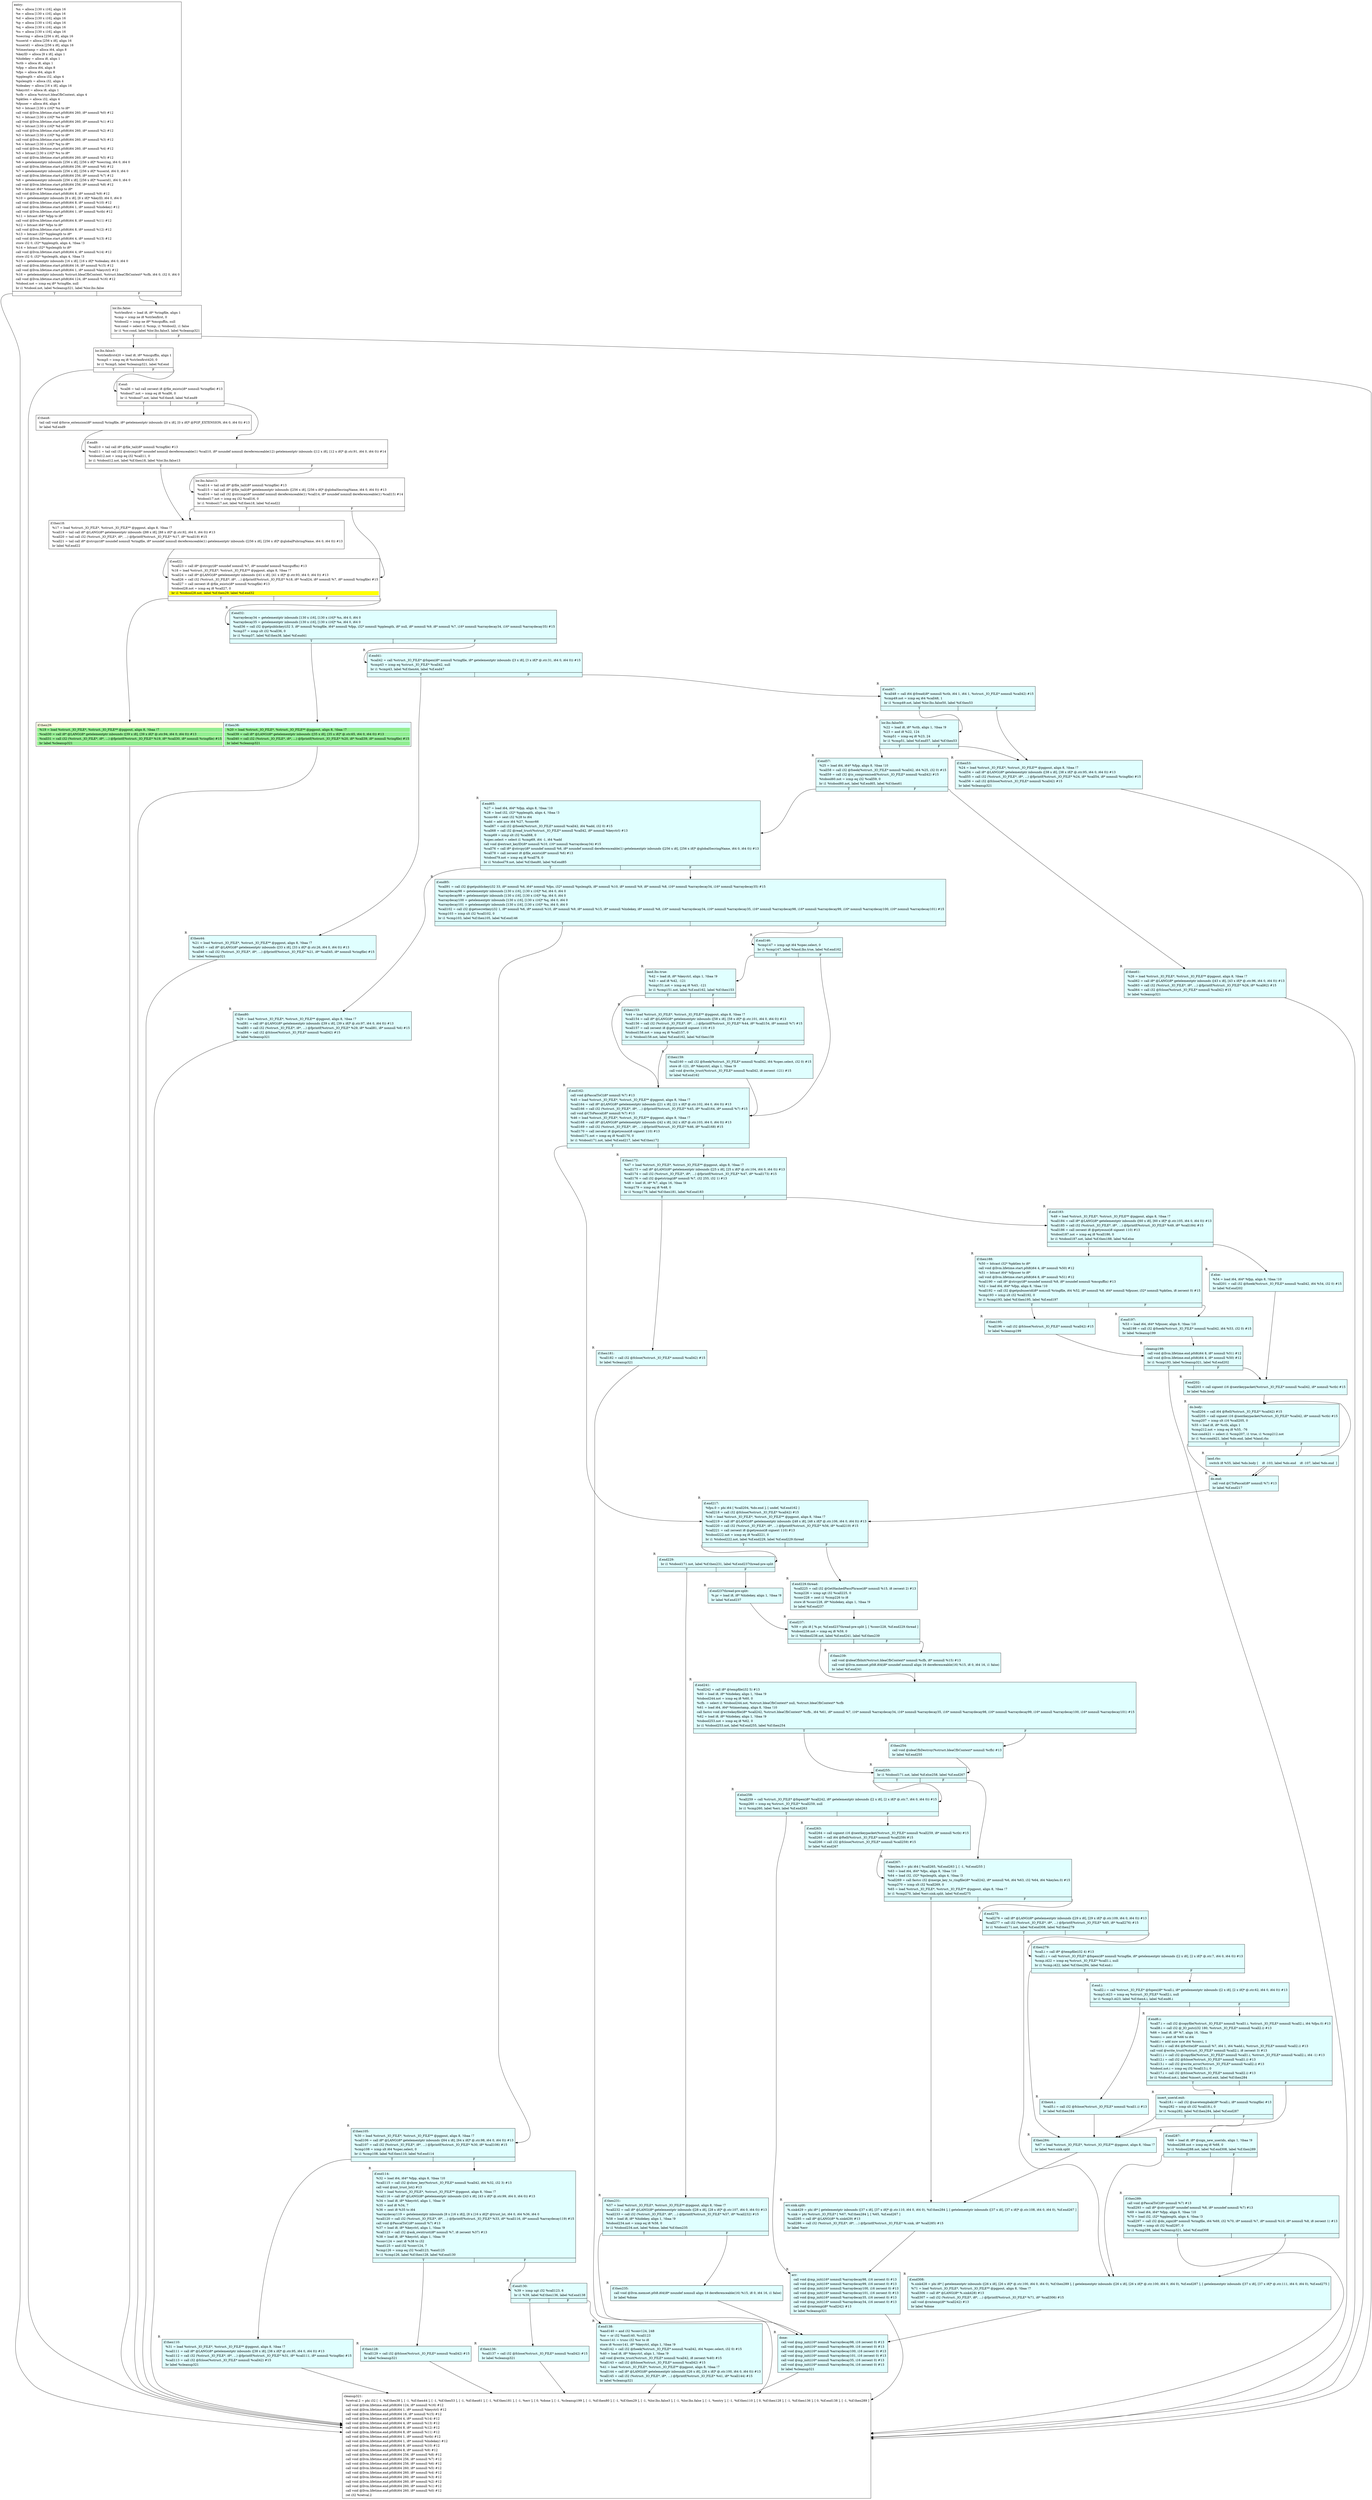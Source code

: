 digraph {
m_bb0 [shape = none, label  = <<table border="0" cellspacing="0">
<tr><td port="f1" border="1" colspan="2"><table bgcolor="LightYellow" border="0">
<tr><td align="left">if.then29:</td></tr>
<tr><td bgcolor="lightgreen" align="left">  %19 = load %struct._IO_FILE*, %struct._IO_FILE** @pgpout, align 8, !tbaa !7</td></tr>
<tr><td bgcolor="lightgreen" align="left">  %call30 = call i8* @LANG(i8* getelementptr inbounds ([39 x i8], [39 x i8]* @.str.94, i64 0, i64 0)) #13</td></tr>
<tr><td bgcolor="lightgreen" align="left">  %call31 = call i32 (%struct._IO_FILE*, i8*, ...) @fprintf(%struct._IO_FILE* %19, i8* %call30, i8* nonnull %ringfile) #15</td></tr>
<tr><td bgcolor="lightgreen" align="left">  br label %cleanup321</td></tr>
</table>
</td>
<td port="f2" border="1" colspan="2"><table bgcolor="LightCyan" border="0">
<tr><td align="left">if.then38:</td></tr>
<tr><td bgcolor="lightgreen" align="left">  %20 = load %struct._IO_FILE*, %struct._IO_FILE** @pgpout, align 8, !tbaa !7</td></tr>
<tr><td bgcolor="lightgreen" align="left">  %call39 = call i8* @LANG(i8* getelementptr inbounds ([35 x i8], [35 x i8]* @.str.65, i64 0, i64 0)) #13</td></tr>
<tr><td bgcolor="lightgreen" align="left">  %call40 = call i32 (%struct._IO_FILE*, i8*, ...) @fprintf(%struct._IO_FILE* %20, i8* %call39, i8* nonnull %ringfile) #15</td></tr>
<tr><td bgcolor="lightgreen" align="left">  br label %cleanup321</td></tr>
</table>
</td></tr>
</table>> ]
f_bb0 [shape = none, label  = <<table  border="0" cellspacing="0">
<tr><td port="f" border="1" colspan="2"><table border="0">
<tr><td align="left">entry:</td></tr>
<tr><td align="left">  %n = alloca [130 x i16], align 16</td></tr>
<tr><td align="left">  %e = alloca [130 x i16], align 16</td></tr>
<tr><td align="left">  %d = alloca [130 x i16], align 16</td></tr>
<tr><td align="left">  %p = alloca [130 x i16], align 16</td></tr>
<tr><td align="left">  %q = alloca [130 x i16], align 16</td></tr>
<tr><td align="left">  %u = alloca [130 x i16], align 16</td></tr>
<tr><td align="left">  %secring = alloca [256 x i8], align 16</td></tr>
<tr><td align="left">  %userid = alloca [256 x i8], align 16</td></tr>
<tr><td align="left">  %userid1 = alloca [256 x i8], align 16</td></tr>
<tr><td align="left">  %timestamp = alloca i64, align 8</td></tr>
<tr><td align="left">  %keyID = alloca [8 x i8], align 1</td></tr>
<tr><td align="left">  %hidekey = alloca i8, align 1</td></tr>
<tr><td align="left">  %ctb = alloca i8, align 1</td></tr>
<tr><td align="left">  %fpp = alloca i64, align 8</td></tr>
<tr><td align="left">  %fps = alloca i64, align 8</td></tr>
<tr><td align="left">  %pplength = alloca i32, align 4</td></tr>
<tr><td align="left">  %pslength = alloca i32, align 4</td></tr>
<tr><td align="left">  %ideakey = alloca [16 x i8], align 16</td></tr>
<tr><td align="left">  %keyctrl = alloca i8, align 1</td></tr>
<tr><td align="left">  %cfb = alloca %struct.IdeaCfbContext, align 4</td></tr>
<tr><td align="left">  %pktlen = alloca i32, align 4</td></tr>
<tr><td align="left">  %fpuser = alloca i64, align 8</td></tr>
<tr><td align="left">  %0 = bitcast [130 x i16]* %n to i8*</td></tr>
<tr><td align="left">  call void @llvm.lifetime.start.p0i8(i64 260, i8* nonnull %0) #12</td></tr>
<tr><td align="left">  %1 = bitcast [130 x i16]* %e to i8*</td></tr>
<tr><td align="left">  call void @llvm.lifetime.start.p0i8(i64 260, i8* nonnull %1) #12</td></tr>
<tr><td align="left">  %2 = bitcast [130 x i16]* %d to i8*</td></tr>
<tr><td align="left">  call void @llvm.lifetime.start.p0i8(i64 260, i8* nonnull %2) #12</td></tr>
<tr><td align="left">  %3 = bitcast [130 x i16]* %p to i8*</td></tr>
<tr><td align="left">  call void @llvm.lifetime.start.p0i8(i64 260, i8* nonnull %3) #12</td></tr>
<tr><td align="left">  %4 = bitcast [130 x i16]* %q to i8*</td></tr>
<tr><td align="left">  call void @llvm.lifetime.start.p0i8(i64 260, i8* nonnull %4) #12</td></tr>
<tr><td align="left">  %5 = bitcast [130 x i16]* %u to i8*</td></tr>
<tr><td align="left">  call void @llvm.lifetime.start.p0i8(i64 260, i8* nonnull %5) #12</td></tr>
<tr><td align="left">  %6 = getelementptr inbounds [256 x i8], [256 x i8]* %secring, i64 0, i64 0</td></tr>
<tr><td align="left">  call void @llvm.lifetime.start.p0i8(i64 256, i8* nonnull %6) #12</td></tr>
<tr><td align="left">  %7 = getelementptr inbounds [256 x i8], [256 x i8]* %userid, i64 0, i64 0</td></tr>
<tr><td align="left">  call void @llvm.lifetime.start.p0i8(i64 256, i8* nonnull %7) #12</td></tr>
<tr><td align="left">  %8 = getelementptr inbounds [256 x i8], [256 x i8]* %userid1, i64 0, i64 0</td></tr>
<tr><td align="left">  call void @llvm.lifetime.start.p0i8(i64 256, i8* nonnull %8) #12</td></tr>
<tr><td align="left">  %9 = bitcast i64* %timestamp to i8*</td></tr>
<tr><td align="left">  call void @llvm.lifetime.start.p0i8(i64 8, i8* nonnull %9) #12</td></tr>
<tr><td align="left">  %10 = getelementptr inbounds [8 x i8], [8 x i8]* %keyID, i64 0, i64 0</td></tr>
<tr><td align="left">  call void @llvm.lifetime.start.p0i8(i64 8, i8* nonnull %10) #12</td></tr>
<tr><td align="left">  call void @llvm.lifetime.start.p0i8(i64 1, i8* nonnull %hidekey) #12</td></tr>
<tr><td align="left">  call void @llvm.lifetime.start.p0i8(i64 1, i8* nonnull %ctb) #12</td></tr>
<tr><td align="left">  %11 = bitcast i64* %fpp to i8*</td></tr>
<tr><td align="left">  call void @llvm.lifetime.start.p0i8(i64 8, i8* nonnull %11) #12</td></tr>
<tr><td align="left">  %12 = bitcast i64* %fps to i8*</td></tr>
<tr><td align="left">  call void @llvm.lifetime.start.p0i8(i64 8, i8* nonnull %12) #12</td></tr>
<tr><td align="left">  %13 = bitcast i32* %pplength to i8*</td></tr>
<tr><td align="left">  call void @llvm.lifetime.start.p0i8(i64 4, i8* nonnull %13) #12</td></tr>
<tr><td align="left">  store i32 0, i32* %pplength, align 4, !tbaa !3</td></tr>
<tr><td align="left">  %14 = bitcast i32* %pslength to i8*</td></tr>
<tr><td align="left">  call void @llvm.lifetime.start.p0i8(i64 4, i8* nonnull %14) #12</td></tr>
<tr><td align="left">  store i32 0, i32* %pslength, align 4, !tbaa !3</td></tr>
<tr><td align="left">  %15 = getelementptr inbounds [16 x i8], [16 x i8]* %ideakey, i64 0, i64 0</td></tr>
<tr><td align="left">  call void @llvm.lifetime.start.p0i8(i64 16, i8* nonnull %15) #12</td></tr>
<tr><td align="left">  call void @llvm.lifetime.start.p0i8(i64 1, i8* nonnull %keyctrl) #12</td></tr>
<tr><td align="left">  %16 = getelementptr inbounds %struct.IdeaCfbContext, %struct.IdeaCfbContext* %cfb, i64 0, i32 0, i64 0</td></tr>
<tr><td align="left">  call void @llvm.lifetime.start.p0i8(i64 124, i8* nonnull %16) #12</td></tr>
<tr><td align="left">  %tobool.not = icmp eq i8* %ringfile, null</td></tr>
<tr><td align="left">  br i1 %tobool.not, label %cleanup321, label %lor.lhs.false</td></tr>
</table>
</td></tr>
<tr><td border="1" port="fT">T</td><td border="1" port="fF">F</td></tr>
</table>> ]
f_bb1 [shape = none, label  = <<table  border="0" cellspacing="0">
<tr><td port="f" border="1" colspan="2"><table border="0">
<tr><td align="left">lor.lhs.false:</td></tr>
<tr><td align="left">  %strlenfirst = load i8, i8* %ringfile, align 1</td></tr>
<tr><td align="left">  %cmp = icmp ne i8 %strlenfirst, 0</td></tr>
<tr><td align="left">  %tobool2 = icmp ne i8* %mcguffin, null</td></tr>
<tr><td align="left">  %or.cond = select i1 %cmp, i1 %tobool2, i1 false</td></tr>
<tr><td align="left">  br i1 %or.cond, label %lor.lhs.false3, label %cleanup321</td></tr>
</table>
</td></tr>
<tr><td border="1" port="fT">T</td><td border="1" port="fF">F</td></tr>
</table>> ]
f_bb2 [shape = none, label  = <<table  border="0" cellspacing="0">
<tr><td port="f" border="1" colspan="2"><table border="0">
<tr><td align="left">lor.lhs.false3:</td></tr>
<tr><td align="left">  %strlenfirst420 = load i8, i8* %mcguffin, align 1</td></tr>
<tr><td align="left">  %cmp5 = icmp eq i8 %strlenfirst420, 0</td></tr>
<tr><td align="left">  br i1 %cmp5, label %cleanup321, label %if.end</td></tr>
</table>
</td></tr>
<tr><td border="1" port="fT">T</td><td border="1" port="fF">F</td></tr>
</table>> ]
f_bb3 [shape = none, label  = <<table  border="0" cellspacing="0">
<tr><td port="f" border="1" colspan="2"><table border="0">
<tr><td align="left">if.end:</td></tr>
<tr><td align="left">  %call6 = tail call zeroext i8 @file_exists(i8* nonnull %ringfile) #13</td></tr>
<tr><td align="left">  %tobool7.not = icmp eq i8 %call6, 0</td></tr>
<tr><td align="left">  br i1 %tobool7.not, label %if.then8, label %if.end9</td></tr>
</table>
</td></tr>
<tr><td border="1" port="fT">T</td><td border="1" port="fF">F</td></tr>
</table>> ]
f_bb4 [shape = none, label  = <<table  border="0" cellspacing="0">
<tr><td port="f" border="1"><table border="0">
<tr><td align="left">if.then8:</td></tr>
<tr><td align="left">  tail call void @force_extension(i8* nonnull %ringfile, i8* getelementptr inbounds ([0 x i8], [0 x i8]* @PGP_EXTENSION, i64 0, i64 0)) #13</td></tr>
<tr><td align="left">  br label %if.end9</td></tr>
</table>
</td></tr>
</table>> ]
f_bb5 [shape = none, label  = <<table  border="0" cellspacing="0">
<tr><td port="f" border="1" colspan="2"><table border="0">
<tr><td align="left">if.end9:</td></tr>
<tr><td align="left">  %call10 = tail call i8* @file_tail(i8* nonnull %ringfile) #13</td></tr>
<tr><td align="left">  %call11 = tail call i32 @strcmp(i8* noundef nonnull dereferenceable(1) %call10, i8* noundef nonnull dereferenceable(12) getelementptr inbounds ([12 x i8], [12 x i8]* @.str.91, i64 0, i64 0)) #14</td></tr>
<tr><td align="left">  %tobool12.not = icmp eq i32 %call11, 0</td></tr>
<tr><td align="left">  br i1 %tobool12.not, label %if.then18, label %lor.lhs.false13</td></tr>
</table>
</td></tr>
<tr><td border="1" port="fT">T</td><td border="1" port="fF">F</td></tr>
</table>> ]
f_bb6 [shape = none, label  = <<table  border="0" cellspacing="0">
<tr><td port="f" border="1" colspan="2"><table border="0">
<tr><td align="left">lor.lhs.false13:</td></tr>
<tr><td align="left">  %call14 = tail call i8* @file_tail(i8* nonnull %ringfile) #13</td></tr>
<tr><td align="left">  %call15 = tail call i8* @file_tail(i8* getelementptr inbounds ([256 x i8], [256 x i8]* @globalSecringName, i64 0, i64 0)) #13</td></tr>
<tr><td align="left">  %call16 = tail call i32 @strcmp(i8* noundef nonnull dereferenceable(1) %call14, i8* noundef nonnull dereferenceable(1) %call15) #14</td></tr>
<tr><td align="left">  %tobool17.not = icmp eq i32 %call16, 0</td></tr>
<tr><td align="left">  br i1 %tobool17.not, label %if.then18, label %if.end22</td></tr>
</table>
</td></tr>
<tr><td border="1" port="fT">T</td><td border="1" port="fF">F</td></tr>
</table>> ]
f_bb7 [shape = none, label  = <<table  border="0" cellspacing="0">
<tr><td port="f" border="1"><table border="0">
<tr><td align="left">if.then18:</td></tr>
<tr><td align="left">  %17 = load %struct._IO_FILE*, %struct._IO_FILE** @pgpout, align 8, !tbaa !7</td></tr>
<tr><td align="left">  %call19 = tail call i8* @LANG(i8* getelementptr inbounds ([88 x i8], [88 x i8]* @.str.92, i64 0, i64 0)) #13</td></tr>
<tr><td align="left">  %call20 = tail call i32 (%struct._IO_FILE*, i8*, ...) @fprintf(%struct._IO_FILE* %17, i8* %call19) #15</td></tr>
<tr><td align="left">  %call21 = tail call i8* @strcpy(i8* noundef nonnull %ringfile, i8* noundef nonnull dereferenceable(1) getelementptr inbounds ([256 x i8], [256 x i8]* @globalPubringName, i64 0, i64 0)) #13</td></tr>
<tr><td align="left">  br label %if.end22</td></tr>
</table>
</td></tr>
</table>> ]
f_bb8 [shape = none, label  = <<table  border="0" cellspacing="0">
<tr><td port="f" border="1" colspan="2"><table border="0">
<tr><td align="left">if.end22:</td></tr>
<tr><td align="left">  %call23 = call i8* @strcpy(i8* noundef nonnull %7, i8* noundef nonnull %mcguffin) #13</td></tr>
<tr><td align="left">  %18 = load %struct._IO_FILE*, %struct._IO_FILE** @pgpout, align 8, !tbaa !7</td></tr>
<tr><td align="left">  %call24 = call i8* @LANG(i8* getelementptr inbounds ([41 x i8], [41 x i8]* @.str.93, i64 0, i64 0)) #13</td></tr>
<tr><td align="left">  %call26 = call i32 (%struct._IO_FILE*, i8*, ...) @fprintf(%struct._IO_FILE* %18, i8* %call24, i8* nonnull %7, i8* nonnull %ringfile) #15</td></tr>
<tr><td align="left">  %call27 = call zeroext i8 @file_exists(i8* nonnull %ringfile) #13</td></tr>
<tr><td align="left">  %tobool28.not = icmp eq i8 %call27, 0</td></tr>
<tr><td bgcolor="yellow" align="left">  br i1 %tobool28.not, label %if.then29, label %if.end32</td></tr>
</table>
</td></tr>
<tr><td border="1" port="fT">T</td><td border="1" port="fF">F</td></tr>
</table>> ]
f_bb9 [shape = none,  xlabel="R", label  = <<table  bgcolor="LightCyan"  border="0" cellspacing="0">
<tr><td port="f" border="1" colspan="2"><table border="0">
<tr><td align="left">if.end32:</td></tr>
<tr><td align="left">  %arraydecay34 = getelementptr inbounds [130 x i16], [130 x i16]* %n, i64 0, i64 0</td></tr>
<tr><td align="left">  %arraydecay35 = getelementptr inbounds [130 x i16], [130 x i16]* %e, i64 0, i64 0</td></tr>
<tr><td align="left">  %call36 = call i32 @getpublickey(i32 3, i8* nonnull %ringfile, i64* nonnull %fpp, i32* nonnull %pplength, i8* null, i8* nonnull %9, i8* nonnull %7, i16* nonnull %arraydecay34, i16* nonnull %arraydecay35) #15</td></tr>
<tr><td align="left">  %cmp37 = icmp slt i32 %call36, 0</td></tr>
<tr><td align="left">  br i1 %cmp37, label %if.then38, label %if.end41</td></tr>
</table>
</td></tr>
<tr><td border="1" port="fT">T</td><td border="1" port="fF">F</td></tr>
</table>> ]
f_bb10 [shape = none,  xlabel="R", label  = <<table  bgcolor="LightCyan"  border="0" cellspacing="0">
<tr><td port="f" border="1" colspan="2"><table border="0">
<tr><td align="left">if.end41:</td></tr>
<tr><td align="left">  %call42 = call %struct._IO_FILE* @fopen(i8* nonnull %ringfile, i8* getelementptr inbounds ([3 x i8], [3 x i8]* @.str.31, i64 0, i64 0)) #15</td></tr>
<tr><td align="left">  %cmp43 = icmp eq %struct._IO_FILE* %call42, null</td></tr>
<tr><td align="left">  br i1 %cmp43, label %if.then44, label %if.end47</td></tr>
</table>
</td></tr>
<tr><td border="1" port="fT">T</td><td border="1" port="fF">F</td></tr>
</table>> ]
f_bb11 [shape = none,  xlabel="R", label  = <<table  bgcolor="LightCyan"  border="0" cellspacing="0">
<tr><td port="f" border="1"><table border="0">
<tr><td align="left">if.then44:</td></tr>
<tr><td align="left">  %21 = load %struct._IO_FILE*, %struct._IO_FILE** @pgpout, align 8, !tbaa !7</td></tr>
<tr><td align="left">  %call45 = call i8* @LANG(i8* getelementptr inbounds ([33 x i8], [33 x i8]* @.str.26, i64 0, i64 0)) #13</td></tr>
<tr><td align="left">  %call46 = call i32 (%struct._IO_FILE*, i8*, ...) @fprintf(%struct._IO_FILE* %21, i8* %call45, i8* nonnull %ringfile) #15</td></tr>
<tr><td align="left">  br label %cleanup321</td></tr>
</table>
</td></tr>
</table>> ]
f_bb12 [shape = none,  xlabel="R", label  = <<table  bgcolor="LightCyan"  border="0" cellspacing="0">
<tr><td port="f" border="1" colspan="2"><table border="0">
<tr><td align="left">if.end47:</td></tr>
<tr><td align="left">  %call48 = call i64 @fread(i8* nonnull %ctb, i64 1, i64 1, %struct._IO_FILE* nonnull %call42) #15</td></tr>
<tr><td align="left">  %cmp49.not = icmp eq i64 %call48, 1</td></tr>
<tr><td align="left">  br i1 %cmp49.not, label %lor.lhs.false50, label %if.then53</td></tr>
</table>
</td></tr>
<tr><td border="1" port="fT">T</td><td border="1" port="fF">F</td></tr>
</table>> ]
f_bb13 [shape = none,  xlabel="R", label  = <<table  bgcolor="LightCyan"  border="0" cellspacing="0">
<tr><td port="f" border="1" colspan="2"><table border="0">
<tr><td align="left">lor.lhs.false50:</td></tr>
<tr><td align="left">  %22 = load i8, i8* %ctb, align 1, !tbaa !9</td></tr>
<tr><td align="left">  %23 = and i8 %22, 124</td></tr>
<tr><td align="left">  %cmp51 = icmp eq i8 %23, 24</td></tr>
<tr><td align="left">  br i1 %cmp51, label %if.end57, label %if.then53</td></tr>
</table>
</td></tr>
<tr><td border="1" port="fT">T</td><td border="1" port="fF">F</td></tr>
</table>> ]
f_bb14 [shape = none,  xlabel="R", label  = <<table  bgcolor="LightCyan"  border="0" cellspacing="0">
<tr><td port="f" border="1"><table border="0">
<tr><td align="left">if.then53:</td></tr>
<tr><td align="left">  %24 = load %struct._IO_FILE*, %struct._IO_FILE** @pgpout, align 8, !tbaa !7</td></tr>
<tr><td align="left">  %call54 = call i8* @LANG(i8* getelementptr inbounds ([38 x i8], [38 x i8]* @.str.95, i64 0, i64 0)) #13</td></tr>
<tr><td align="left">  %call55 = call i32 (%struct._IO_FILE*, i8*, ...) @fprintf(%struct._IO_FILE* %24, i8* %call54, i8* nonnull %ringfile) #15</td></tr>
<tr><td align="left">  %call56 = call i32 @fclose(%struct._IO_FILE* nonnull %call42) #15</td></tr>
<tr><td align="left">  br label %cleanup321</td></tr>
</table>
</td></tr>
</table>> ]
f_bb15 [shape = none,  xlabel="R", label  = <<table  bgcolor="LightCyan"  border="0" cellspacing="0">
<tr><td port="f" border="1" colspan="2"><table border="0">
<tr><td align="left">if.end57:</td></tr>
<tr><td align="left">  %25 = load i64, i64* %fpp, align 8, !tbaa !10</td></tr>
<tr><td align="left">  %call58 = call i32 @fseek(%struct._IO_FILE* nonnull %call42, i64 %25, i32 0) #15</td></tr>
<tr><td align="left">  %call59 = call i32 @is_compromised(%struct._IO_FILE* nonnull %call42) #15</td></tr>
<tr><td align="left">  %tobool60.not = icmp eq i32 %call59, 0</td></tr>
<tr><td align="left">  br i1 %tobool60.not, label %if.end65, label %if.then61</td></tr>
</table>
</td></tr>
<tr><td border="1" port="fT">T</td><td border="1" port="fF">F</td></tr>
</table>> ]
f_bb16 [shape = none,  xlabel="R", label  = <<table  bgcolor="LightCyan"  border="0" cellspacing="0">
<tr><td port="f" border="1"><table border="0">
<tr><td align="left">if.then61:</td></tr>
<tr><td align="left">  %26 = load %struct._IO_FILE*, %struct._IO_FILE** @pgpout, align 8, !tbaa !7</td></tr>
<tr><td align="left">  %call62 = call i8* @LANG(i8* getelementptr inbounds ([43 x i8], [43 x i8]* @.str.96, i64 0, i64 0)) #13</td></tr>
<tr><td align="left">  %call63 = call i32 (%struct._IO_FILE*, i8*, ...) @fprintf(%struct._IO_FILE* %26, i8* %call62) #15</td></tr>
<tr><td align="left">  %call64 = call i32 @fclose(%struct._IO_FILE* nonnull %call42) #15</td></tr>
<tr><td align="left">  br label %cleanup321</td></tr>
</table>
</td></tr>
</table>> ]
f_bb17 [shape = none,  xlabel="R", label  = <<table  bgcolor="LightCyan"  border="0" cellspacing="0">
<tr><td port="f" border="1" colspan="2"><table border="0">
<tr><td align="left">if.end65:</td></tr>
<tr><td align="left">  %27 = load i64, i64* %fpp, align 8, !tbaa !10</td></tr>
<tr><td align="left">  %28 = load i32, i32* %pplength, align 4, !tbaa !3</td></tr>
<tr><td align="left">  %conv66 = sext i32 %28 to i64</td></tr>
<tr><td align="left">  %add = add nsw i64 %27, %conv66</td></tr>
<tr><td align="left">  %call67 = call i32 @fseek(%struct._IO_FILE* nonnull %call42, i64 %add, i32 0) #15</td></tr>
<tr><td align="left">  %call68 = call i32 @read_trust(%struct._IO_FILE* nonnull %call42, i8* nonnull %keyctrl) #13</td></tr>
<tr><td align="left">  %cmp69 = icmp slt i32 %call68, 0</td></tr>
<tr><td align="left">  %spec.select = select i1 %cmp69, i64 -1, i64 %add</td></tr>
<tr><td align="left">  call void @extract_keyID(i8* nonnull %10, i16* nonnull %arraydecay34) #15</td></tr>
<tr><td align="left">  %call76 = call i8* @strcpy(i8* noundef nonnull %6, i8* noundef nonnull dereferenceable(1) getelementptr inbounds ([256 x i8], [256 x i8]* @globalSecringName, i64 0, i64 0)) #13</td></tr>
<tr><td align="left">  %call78 = call zeroext i8 @file_exists(i8* nonnull %6) #13</td></tr>
<tr><td align="left">  %tobool79.not = icmp eq i8 %call78, 0</td></tr>
<tr><td align="left">  br i1 %tobool79.not, label %if.then80, label %if.end85</td></tr>
</table>
</td></tr>
<tr><td border="1" port="fT">T</td><td border="1" port="fF">F</td></tr>
</table>> ]
f_bb18 [shape = none,  xlabel="R", label  = <<table  bgcolor="LightCyan"  border="0" cellspacing="0">
<tr><td port="f" border="1"><table border="0">
<tr><td align="left">if.then80:</td></tr>
<tr><td align="left">  %29 = load %struct._IO_FILE*, %struct._IO_FILE** @pgpout, align 8, !tbaa !7</td></tr>
<tr><td align="left">  %call81 = call i8* @LANG(i8* getelementptr inbounds ([39 x i8], [39 x i8]* @.str.97, i64 0, i64 0)) #13</td></tr>
<tr><td align="left">  %call83 = call i32 (%struct._IO_FILE*, i8*, ...) @fprintf(%struct._IO_FILE* %29, i8* %call81, i8* nonnull %6) #15</td></tr>
<tr><td align="left">  %call84 = call i32 @fclose(%struct._IO_FILE* nonnull %call42) #15</td></tr>
<tr><td align="left">  br label %cleanup321</td></tr>
</table>
</td></tr>
</table>> ]
f_bb19 [shape = none,  xlabel="R", label  = <<table  bgcolor="LightCyan"  border="0" cellspacing="0">
<tr><td port="f" border="1" colspan="2"><table border="0">
<tr><td align="left">if.end85:</td></tr>
<tr><td align="left">  %call91 = call i32 @getpublickey(i32 33, i8* nonnull %6, i64* nonnull %fps, i32* nonnull %pslength, i8* nonnull %10, i8* nonnull %9, i8* nonnull %8, i16* nonnull %arraydecay34, i16* nonnull %arraydecay35) #15</td></tr>
<tr><td align="left">  %arraydecay98 = getelementptr inbounds [130 x i16], [130 x i16]* %d, i64 0, i64 0</td></tr>
<tr><td align="left">  %arraydecay99 = getelementptr inbounds [130 x i16], [130 x i16]* %p, i64 0, i64 0</td></tr>
<tr><td align="left">  %arraydecay100 = getelementptr inbounds [130 x i16], [130 x i16]* %q, i64 0, i64 0</td></tr>
<tr><td align="left">  %arraydecay101 = getelementptr inbounds [130 x i16], [130 x i16]* %u, i64 0, i64 0</td></tr>
<tr><td align="left">  %call102 = call i32 @getsecretkey(i32 1, i8* nonnull %6, i8* nonnull %10, i8* nonnull %9, i8* nonnull %15, i8* nonnull %hidekey, i8* nonnull %8, i16* nonnull %arraydecay34, i16* nonnull %arraydecay35, i16* nonnull %arraydecay98, i16* nonnull %arraydecay99, i16* nonnull %arraydecay100, i16* nonnull %arraydecay101) #15</td></tr>
<tr><td align="left">  %cmp103 = icmp slt i32 %call102, 0</td></tr>
<tr><td align="left">  br i1 %cmp103, label %if.then105, label %if.end146</td></tr>
</table>
</td></tr>
<tr><td border="1" port="fT">T</td><td border="1" port="fF">F</td></tr>
</table>> ]
f_bb20 [shape = none,  xlabel="R", label  = <<table  bgcolor="LightCyan"  border="0" cellspacing="0">
<tr><td port="f" border="1" colspan="2"><table border="0">
<tr><td align="left">if.then105:</td></tr>
<tr><td align="left">  %30 = load %struct._IO_FILE*, %struct._IO_FILE** @pgpout, align 8, !tbaa !7</td></tr>
<tr><td align="left">  %call106 = call i8* @LANG(i8* getelementptr inbounds ([64 x i8], [64 x i8]* @.str.98, i64 0, i64 0)) #13</td></tr>
<tr><td align="left">  %call107 = call i32 (%struct._IO_FILE*, i8*, ...) @fprintf(%struct._IO_FILE* %30, i8* %call106) #15</td></tr>
<tr><td align="left">  %cmp108 = icmp slt i64 %spec.select, 0</td></tr>
<tr><td align="left">  br i1 %cmp108, label %if.then110, label %if.end114</td></tr>
</table>
</td></tr>
<tr><td border="1" port="fT">T</td><td border="1" port="fF">F</td></tr>
</table>> ]
f_bb21 [shape = none,  xlabel="R", label  = <<table  bgcolor="LightCyan"  border="0" cellspacing="0">
<tr><td port="f" border="1"><table border="0">
<tr><td align="left">if.then110:</td></tr>
<tr><td align="left">  %31 = load %struct._IO_FILE*, %struct._IO_FILE** @pgpout, align 8, !tbaa !7</td></tr>
<tr><td align="left">  %call111 = call i8* @LANG(i8* getelementptr inbounds ([38 x i8], [38 x i8]* @.str.95, i64 0, i64 0)) #13</td></tr>
<tr><td align="left">  %call112 = call i32 (%struct._IO_FILE*, i8*, ...) @fprintf(%struct._IO_FILE* %31, i8* %call111, i8* nonnull %ringfile) #15</td></tr>
<tr><td align="left">  %call113 = call i32 @fclose(%struct._IO_FILE* nonnull %call42) #15</td></tr>
<tr><td align="left">  br label %cleanup321</td></tr>
</table>
</td></tr>
</table>> ]
f_bb22 [shape = none,  xlabel="R", label  = <<table  bgcolor="LightCyan"  border="0" cellspacing="0">
<tr><td port="f" border="1" colspan="2"><table border="0">
<tr><td align="left">if.end114:</td></tr>
<tr><td align="left">  %32 = load i64, i64* %fpp, align 8, !tbaa !10</td></tr>
<tr><td align="left">  %call115 = call i32 @show_key(%struct._IO_FILE* nonnull %call42, i64 %32, i32 3) #13</td></tr>
<tr><td align="left">  call void @init_trust_lst() #13</td></tr>
<tr><td align="left">  %33 = load %struct._IO_FILE*, %struct._IO_FILE** @pgpout, align 8, !tbaa !7</td></tr>
<tr><td align="left">  %call116 = call i8* @LANG(i8* getelementptr inbounds ([43 x i8], [43 x i8]* @.str.99, i64 0, i64 0)) #13</td></tr>
<tr><td align="left">  %34 = load i8, i8* %keyctrl, align 1, !tbaa !9</td></tr>
<tr><td align="left">  %35 = and i8 %34, 7</td></tr>
<tr><td align="left">  %36 = zext i8 %35 to i64</td></tr>
<tr><td align="left">  %arraydecay119 = getelementptr inbounds [8 x [16 x i8]], [8 x [16 x i8]]* @trust_lst, i64 0, i64 %36, i64 0</td></tr>
<tr><td align="left">  %call120 = call i32 (%struct._IO_FILE*, i8*, ...) @fprintf(%struct._IO_FILE* %33, i8* %call116, i8* nonnull %arraydecay119) #15</td></tr>
<tr><td align="left">  call void @PascalToC(i8* nonnull %7) #13</td></tr>
<tr><td align="left">  %37 = load i8, i8* %keyctrl, align 1, !tbaa !9</td></tr>
<tr><td align="left">  %call123 = call i32 @ask_owntrust(i8* nonnull %7, i8 zeroext %37) #13</td></tr>
<tr><td align="left">  %38 = load i8, i8* %keyctrl, align 1, !tbaa !9</td></tr>
<tr><td align="left">  %conv124 = zext i8 %38 to i32</td></tr>
<tr><td align="left">  %and125 = and i32 %conv124, 7</td></tr>
<tr><td align="left">  %cmp126 = icmp eq i32 %call123, %and125</td></tr>
<tr><td align="left">  br i1 %cmp126, label %if.then128, label %if.end130</td></tr>
</table>
</td></tr>
<tr><td border="1" port="fT">T</td><td border="1" port="fF">F</td></tr>
</table>> ]
f_bb23 [shape = none,  xlabel="R", label  = <<table  bgcolor="LightCyan"  border="0" cellspacing="0">
<tr><td port="f" border="1"><table border="0">
<tr><td align="left">if.then128:</td></tr>
<tr><td align="left">  %call129 = call i32 @fclose(%struct._IO_FILE* nonnull %call42) #15</td></tr>
<tr><td align="left">  br label %cleanup321</td></tr>
</table>
</td></tr>
</table>> ]
f_bb24 [shape = none,  xlabel="R", label  = <<table  bgcolor="LightCyan"  border="0" cellspacing="0">
<tr><td port="f" border="1" colspan="2"><table border="0">
<tr><td align="left">if.end130:</td></tr>
<tr><td align="left">  %39 = icmp ugt i32 %call123, 6</td></tr>
<tr><td align="left">  br i1 %39, label %if.then136, label %if.end138</td></tr>
</table>
</td></tr>
<tr><td border="1" port="fT">T</td><td border="1" port="fF">F</td></tr>
</table>> ]
f_bb25 [shape = none,  xlabel="R", label  = <<table  bgcolor="LightCyan"  border="0" cellspacing="0">
<tr><td port="f" border="1"><table border="0">
<tr><td align="left">if.then136:</td></tr>
<tr><td align="left">  %call137 = call i32 @fclose(%struct._IO_FILE* nonnull %call42) #15</td></tr>
<tr><td align="left">  br label %cleanup321</td></tr>
</table>
</td></tr>
</table>> ]
f_bb26 [shape = none,  xlabel="R", label  = <<table  bgcolor="LightCyan"  border="0" cellspacing="0">
<tr><td port="f" border="1"><table border="0">
<tr><td align="left">if.end138:</td></tr>
<tr><td align="left">  %and140 = and i32 %conv124, 248</td></tr>
<tr><td align="left">  %or = or i32 %and140, %call123</td></tr>
<tr><td align="left">  %conv141 = trunc i32 %or to i8</td></tr>
<tr><td align="left">  store i8 %conv141, i8* %keyctrl, align 1, !tbaa !9</td></tr>
<tr><td align="left">  %call142 = call i32 @fseek(%struct._IO_FILE* nonnull %call42, i64 %spec.select, i32 0) #15</td></tr>
<tr><td align="left">  %40 = load i8, i8* %keyctrl, align 1, !tbaa !9</td></tr>
<tr><td align="left">  call void @write_trust(%struct._IO_FILE* nonnull %call42, i8 zeroext %40) #15</td></tr>
<tr><td align="left">  %call143 = call i32 @fclose(%struct._IO_FILE* nonnull %call42) #15</td></tr>
<tr><td align="left">  %41 = load %struct._IO_FILE*, %struct._IO_FILE** @pgpout, align 8, !tbaa !7</td></tr>
<tr><td align="left">  %call144 = call i8* @LANG(i8* getelementptr inbounds ([26 x i8], [26 x i8]* @.str.100, i64 0, i64 0)) #13</td></tr>
<tr><td align="left">  %call145 = call i32 (%struct._IO_FILE*, i8*, ...) @fprintf(%struct._IO_FILE* %41, i8* %call144) #15</td></tr>
<tr><td align="left">  br label %cleanup321</td></tr>
</table>
</td></tr>
</table>> ]
f_bb27 [shape = none,  xlabel="R", label  = <<table  bgcolor="LightCyan"  border="0" cellspacing="0">
<tr><td port="f" border="1" colspan="2"><table border="0">
<tr><td align="left">if.end146:</td></tr>
<tr><td align="left">  %cmp147 = icmp sgt i64 %spec.select, 0</td></tr>
<tr><td align="left">  br i1 %cmp147, label %land.lhs.true, label %if.end162</td></tr>
</table>
</td></tr>
<tr><td border="1" port="fT">T</td><td border="1" port="fF">F</td></tr>
</table>> ]
f_bb28 [shape = none,  xlabel="R", label  = <<table  bgcolor="LightCyan"  border="0" cellspacing="0">
<tr><td port="f" border="1" colspan="2"><table border="0">
<tr><td align="left">land.lhs.true:</td></tr>
<tr><td align="left">  %42 = load i8, i8* %keyctrl, align 1, !tbaa !9</td></tr>
<tr><td align="left">  %43 = and i8 %42, -121</td></tr>
<tr><td align="left">  %cmp151.not = icmp eq i8 %43, -121</td></tr>
<tr><td align="left">  br i1 %cmp151.not, label %if.end162, label %if.then153</td></tr>
</table>
</td></tr>
<tr><td border="1" port="fT">T</td><td border="1" port="fF">F</td></tr>
</table>> ]
f_bb29 [shape = none,  xlabel="R", label  = <<table  bgcolor="LightCyan"  border="0" cellspacing="0">
<tr><td port="f" border="1" colspan="2"><table border="0">
<tr><td align="left">if.then153:</td></tr>
<tr><td align="left">  %44 = load %struct._IO_FILE*, %struct._IO_FILE** @pgpout, align 8, !tbaa !7</td></tr>
<tr><td align="left">  %call154 = call i8* @LANG(i8* getelementptr inbounds ([58 x i8], [58 x i8]* @.str.101, i64 0, i64 0)) #13</td></tr>
<tr><td align="left">  %call156 = call i32 (%struct._IO_FILE*, i8*, ...) @fprintf(%struct._IO_FILE* %44, i8* %call154, i8* nonnull %7) #15</td></tr>
<tr><td align="left">  %call157 = call zeroext i8 @getyesno(i8 signext 110) #13</td></tr>
<tr><td align="left">  %tobool158.not = icmp eq i8 %call157, 0</td></tr>
<tr><td align="left">  br i1 %tobool158.not, label %if.end162, label %if.then159</td></tr>
</table>
</td></tr>
<tr><td border="1" port="fT">T</td><td border="1" port="fF">F</td></tr>
</table>> ]
f_bb30 [shape = none,  xlabel="R", label  = <<table  bgcolor="LightCyan"  border="0" cellspacing="0">
<tr><td port="f" border="1"><table border="0">
<tr><td align="left">if.then159:</td></tr>
<tr><td align="left">  %call160 = call i32 @fseek(%struct._IO_FILE* nonnull %call42, i64 %spec.select, i32 0) #15</td></tr>
<tr><td align="left">  store i8 -121, i8* %keyctrl, align 1, !tbaa !9</td></tr>
<tr><td align="left">  call void @write_trust(%struct._IO_FILE* nonnull %call42, i8 zeroext -121) #15</td></tr>
<tr><td align="left">  br label %if.end162</td></tr>
</table>
</td></tr>
</table>> ]
f_bb31 [shape = none,  xlabel="R", label  = <<table  bgcolor="LightCyan"  border="0" cellspacing="0">
<tr><td port="f" border="1" colspan="2"><table border="0">
<tr><td align="left">if.end162:</td></tr>
<tr><td align="left">  call void @PascalToC(i8* nonnull %7) #13</td></tr>
<tr><td align="left">  %45 = load %struct._IO_FILE*, %struct._IO_FILE** @pgpout, align 8, !tbaa !7</td></tr>
<tr><td align="left">  %call164 = call i8* @LANG(i8* getelementptr inbounds ([21 x i8], [21 x i8]* @.str.102, i64 0, i64 0)) #13</td></tr>
<tr><td align="left">  %call166 = call i32 (%struct._IO_FILE*, i8*, ...) @fprintf(%struct._IO_FILE* %45, i8* %call164, i8* nonnull %7) #15</td></tr>
<tr><td align="left">  call void @CToPascal(i8* nonnull %7) #13</td></tr>
<tr><td align="left">  %46 = load %struct._IO_FILE*, %struct._IO_FILE** @pgpout, align 8, !tbaa !7</td></tr>
<tr><td align="left">  %call168 = call i8* @LANG(i8* getelementptr inbounds ([42 x i8], [42 x i8]* @.str.103, i64 0, i64 0)) #13</td></tr>
<tr><td align="left">  %call169 = call i32 (%struct._IO_FILE*, i8*, ...) @fprintf(%struct._IO_FILE* %46, i8* %call168) #15</td></tr>
<tr><td align="left">  %call170 = call zeroext i8 @getyesno(i8 signext 110) #13</td></tr>
<tr><td align="left">  %tobool171.not = icmp eq i8 %call170, 0</td></tr>
<tr><td align="left">  br i1 %tobool171.not, label %if.end217, label %if.then172</td></tr>
</table>
</td></tr>
<tr><td border="1" port="fT">T</td><td border="1" port="fF">F</td></tr>
</table>> ]
f_bb32 [shape = none,  xlabel="R", label  = <<table  bgcolor="LightCyan"  border="0" cellspacing="0">
<tr><td port="f" border="1" colspan="2"><table border="0">
<tr><td align="left">if.then172:</td></tr>
<tr><td align="left">  %47 = load %struct._IO_FILE*, %struct._IO_FILE** @pgpout, align 8, !tbaa !7</td></tr>
<tr><td align="left">  %call173 = call i8* @LANG(i8* getelementptr inbounds ([25 x i8], [25 x i8]* @.str.104, i64 0, i64 0)) #13</td></tr>
<tr><td align="left">  %call174 = call i32 (%struct._IO_FILE*, i8*, ...) @fprintf(%struct._IO_FILE* %47, i8* %call173) #15</td></tr>
<tr><td align="left">  %call176 = call i32 @getstring(i8* nonnull %7, i32 255, i32 1) #13</td></tr>
<tr><td align="left">  %48 = load i8, i8* %7, align 16, !tbaa !9</td></tr>
<tr><td align="left">  %cmp179 = icmp eq i8 %48, 0</td></tr>
<tr><td align="left">  br i1 %cmp179, label %if.then181, label %if.end183</td></tr>
</table>
</td></tr>
<tr><td border="1" port="fT">T</td><td border="1" port="fF">F</td></tr>
</table>> ]
f_bb33 [shape = none,  xlabel="R", label  = <<table  bgcolor="LightCyan"  border="0" cellspacing="0">
<tr><td port="f" border="1"><table border="0">
<tr><td align="left">if.then181:</td></tr>
<tr><td align="left">  %call182 = call i32 @fclose(%struct._IO_FILE* nonnull %call42) #15</td></tr>
<tr><td align="left">  br label %cleanup321</td></tr>
</table>
</td></tr>
</table>> ]
f_bb34 [shape = none,  xlabel="R", label  = <<table  bgcolor="LightCyan"  border="0" cellspacing="0">
<tr><td port="f" border="1" colspan="2"><table border="0">
<tr><td align="left">if.end183:</td></tr>
<tr><td align="left">  %49 = load %struct._IO_FILE*, %struct._IO_FILE** @pgpout, align 8, !tbaa !7</td></tr>
<tr><td align="left">  %call184 = call i8* @LANG(i8* getelementptr inbounds ([60 x i8], [60 x i8]* @.str.105, i64 0, i64 0)) #13</td></tr>
<tr><td align="left">  %call185 = call i32 (%struct._IO_FILE*, i8*, ...) @fprintf(%struct._IO_FILE* %49, i8* %call184) #15</td></tr>
<tr><td align="left">  %call186 = call zeroext i8 @getyesno(i8 signext 110) #13</td></tr>
<tr><td align="left">  %tobool187.not = icmp eq i8 %call186, 0</td></tr>
<tr><td align="left">  br i1 %tobool187.not, label %if.then188, label %if.else</td></tr>
</table>
</td></tr>
<tr><td border="1" port="fT">T</td><td border="1" port="fF">F</td></tr>
</table>> ]
f_bb35 [shape = none,  xlabel="R", label  = <<table  bgcolor="LightCyan"  border="0" cellspacing="0">
<tr><td port="f" border="1" colspan="2"><table border="0">
<tr><td align="left">if.then188:</td></tr>
<tr><td align="left">  %50 = bitcast i32* %pktlen to i8*</td></tr>
<tr><td align="left">  call void @llvm.lifetime.start.p0i8(i64 4, i8* nonnull %50) #12</td></tr>
<tr><td align="left">  %51 = bitcast i64* %fpuser to i8*</td></tr>
<tr><td align="left">  call void @llvm.lifetime.start.p0i8(i64 8, i8* nonnull %51) #12</td></tr>
<tr><td align="left">  %call190 = call i8* @strcpy(i8* noundef nonnull %8, i8* noundef nonnull %mcguffin) #13</td></tr>
<tr><td align="left">  %52 = load i64, i64* %fpp, align 8, !tbaa !10</td></tr>
<tr><td align="left">  %call192 = call i32 @getpubuserid(i8* nonnull %ringfile, i64 %52, i8* nonnull %8, i64* nonnull %fpuser, i32* nonnull %pktlen, i8 zeroext 0) #15</td></tr>
<tr><td align="left">  %cmp193 = icmp slt i32 %call192, 0</td></tr>
<tr><td align="left">  br i1 %cmp193, label %if.then195, label %if.end197</td></tr>
</table>
</td></tr>
<tr><td border="1" port="fT">T</td><td border="1" port="fF">F</td></tr>
</table>> ]
f_bb36 [shape = none,  xlabel="R", label  = <<table  bgcolor="LightCyan"  border="0" cellspacing="0">
<tr><td port="f" border="1"><table border="0">
<tr><td align="left">if.then195:</td></tr>
<tr><td align="left">  %call196 = call i32 @fclose(%struct._IO_FILE* nonnull %call42) #15</td></tr>
<tr><td align="left">  br label %cleanup199</td></tr>
</table>
</td></tr>
</table>> ]
f_bb37 [shape = none,  xlabel="R", label  = <<table  bgcolor="LightCyan"  border="0" cellspacing="0">
<tr><td port="f" border="1"><table border="0">
<tr><td align="left">if.end197:</td></tr>
<tr><td align="left">  %53 = load i64, i64* %fpuser, align 8, !tbaa !10</td></tr>
<tr><td align="left">  %call198 = call i32 @fseek(%struct._IO_FILE* nonnull %call42, i64 %53, i32 0) #15</td></tr>
<tr><td align="left">  br label %cleanup199</td></tr>
</table>
</td></tr>
</table>> ]
f_bb38 [shape = none,  xlabel="R", label  = <<table  bgcolor="LightCyan"  border="0" cellspacing="0">
<tr><td port="f" border="1" colspan="2"><table border="0">
<tr><td align="left">cleanup199:</td></tr>
<tr><td align="left">  call void @llvm.lifetime.end.p0i8(i64 8, i8* nonnull %51) #12</td></tr>
<tr><td align="left">  call void @llvm.lifetime.end.p0i8(i64 4, i8* nonnull %50) #12</td></tr>
<tr><td align="left">  br i1 %cmp193, label %cleanup321, label %if.end202</td></tr>
</table>
</td></tr>
<tr><td border="1" port="fT">T</td><td border="1" port="fF">F</td></tr>
</table>> ]
f_bb39 [shape = none,  xlabel="R", label  = <<table  bgcolor="LightCyan"  border="0" cellspacing="0">
<tr><td port="f" border="1"><table border="0">
<tr><td align="left">if.else:</td></tr>
<tr><td align="left">  %54 = load i64, i64* %fpp, align 8, !tbaa !10</td></tr>
<tr><td align="left">  %call201 = call i32 @fseek(%struct._IO_FILE* nonnull %call42, i64 %54, i32 0) #15</td></tr>
<tr><td align="left">  br label %if.end202</td></tr>
</table>
</td></tr>
</table>> ]
f_bb40 [shape = none,  xlabel="R", label  = <<table  bgcolor="LightCyan"  border="0" cellspacing="0">
<tr><td port="f" border="1"><table border="0">
<tr><td align="left">if.end202:</td></tr>
<tr><td align="left">  %call203 = call signext i16 @nextkeypacket(%struct._IO_FILE* nonnull %call42, i8* nonnull %ctb) #15</td></tr>
<tr><td align="left">  br label %do.body</td></tr>
</table>
</td></tr>
</table>> ]
f_bb41 [shape = none,  xlabel="R", label  = <<table  bgcolor="LightCyan"  border="0" cellspacing="0">
<tr><td port="f" border="1" colspan="2"><table border="0">
<tr><td align="left">do.body:</td></tr>
<tr><td align="left">  %call204 = call i64 @ftell(%struct._IO_FILE* %call42) #15</td></tr>
<tr><td align="left">  %call205 = call signext i16 @nextkeypacket(%struct._IO_FILE* %call42, i8* nonnull %ctb) #15</td></tr>
<tr><td align="left">  %cmp207 = icmp slt i16 %call205, 0</td></tr>
<tr><td align="left">  %55 = load i8, i8* %ctb, align 1</td></tr>
<tr><td align="left">  %cmp212.not = icmp eq i8 %55, -76</td></tr>
<tr><td align="left">  %or.cond421 = select i1 %cmp207, i1 true, i1 %cmp212.not</td></tr>
<tr><td align="left">  br i1 %or.cond421, label %do.end, label %land.rhs</td></tr>
</table>
</td></tr>
<tr><td border="1" port="fT">T</td><td border="1" port="fF">F</td></tr>
</table>> ]
f_bb42 [shape = none,  xlabel="R", label  = <<table  bgcolor="LightCyan"  border="0" cellspacing="0">
<tr><td port="f" border="1"><table border="0">
<tr><td align="left">land.rhs:</td></tr>
<tr><td align="left">  switch i8 %55, label %do.body [
    i8 -103, label %do.end
    i8 -107, label %do.end
  ]</td></tr>
</table>
</td></tr>
</table>> ]
f_bb43 [shape = none,  xlabel="R", label  = <<table  bgcolor="LightCyan"  border="0" cellspacing="0">
<tr><td port="f" border="1"><table border="0">
<tr><td align="left">do.end:</td></tr>
<tr><td align="left">  call void @CToPascal(i8* nonnull %7) #13</td></tr>
<tr><td align="left">  br label %if.end217</td></tr>
</table>
</td></tr>
</table>> ]
f_bb44 [shape = none,  xlabel="R", label  = <<table  bgcolor="LightCyan"  border="0" cellspacing="0">
<tr><td port="f" border="1" colspan="2"><table border="0">
<tr><td align="left">if.end217:</td></tr>
<tr><td align="left">  %fpu.0 = phi i64 [ %call204, %do.end ], [ undef, %if.end162 ]</td></tr>
<tr><td align="left">  %call218 = call i32 @fclose(%struct._IO_FILE* %call42) #15</td></tr>
<tr><td align="left">  %56 = load %struct._IO_FILE*, %struct._IO_FILE** @pgpout, align 8, !tbaa !7</td></tr>
<tr><td align="left">  %call219 = call i8* @LANG(i8* getelementptr inbounds ([48 x i8], [48 x i8]* @.str.106, i64 0, i64 0)) #13</td></tr>
<tr><td align="left">  %call220 = call i32 (%struct._IO_FILE*, i8*, ...) @fprintf(%struct._IO_FILE* %56, i8* %call219) #15</td></tr>
<tr><td align="left">  %call221 = call zeroext i8 @getyesno(i8 signext 110) #13</td></tr>
<tr><td align="left">  %tobool222.not = icmp eq i8 %call221, 0</td></tr>
<tr><td align="left">  br i1 %tobool222.not, label %if.end229, label %if.end229.thread</td></tr>
</table>
</td></tr>
<tr><td border="1" port="fT">T</td><td border="1" port="fF">F</td></tr>
</table>> ]
f_bb45 [shape = none,  xlabel="R", label  = <<table  bgcolor="LightCyan"  border="0" cellspacing="0">
<tr><td port="f" border="1"><table border="0">
<tr><td align="left">if.end229.thread:</td></tr>
<tr><td align="left">  %call225 = call i32 @GetHashedPassPhrase(i8* nonnull %15, i8 zeroext 2) #13</td></tr>
<tr><td align="left">  %cmp226 = icmp sgt i32 %call225, 0</td></tr>
<tr><td align="left">  %conv228 = zext i1 %cmp226 to i8</td></tr>
<tr><td align="left">  store i8 %conv228, i8* %hidekey, align 1, !tbaa !9</td></tr>
<tr><td align="left">  br label %if.end237</td></tr>
</table>
</td></tr>
</table>> ]
f_bb46 [shape = none,  xlabel="R", label  = <<table  bgcolor="LightCyan"  border="0" cellspacing="0">
<tr><td port="f" border="1" colspan="2"><table border="0">
<tr><td align="left">if.end229:</td></tr>
<tr><td align="left">  br i1 %tobool171.not, label %if.then231, label %if.end237thread-pre-split</td></tr>
</table>
</td></tr>
<tr><td border="1" port="fT">T</td><td border="1" port="fF">F</td></tr>
</table>> ]
f_bb47 [shape = none,  xlabel="R", label  = <<table  bgcolor="LightCyan"  border="0" cellspacing="0">
<tr><td port="f" border="1" colspan="2"><table border="0">
<tr><td align="left">if.then231:</td></tr>
<tr><td align="left">  %57 = load %struct._IO_FILE*, %struct._IO_FILE** @pgpout, align 8, !tbaa !7</td></tr>
<tr><td align="left">  %call232 = call i8* @LANG(i8* getelementptr inbounds ([28 x i8], [28 x i8]* @.str.107, i64 0, i64 0)) #13</td></tr>
<tr><td align="left">  %call233 = call i32 (%struct._IO_FILE*, i8*, ...) @fprintf(%struct._IO_FILE* %57, i8* %call232) #15</td></tr>
<tr><td align="left">  %58 = load i8, i8* %hidekey, align 1, !tbaa !9</td></tr>
<tr><td align="left">  %tobool234.not = icmp eq i8 %58, 0</td></tr>
<tr><td align="left">  br i1 %tobool234.not, label %done, label %if.then235</td></tr>
</table>
</td></tr>
<tr><td border="1" port="fT">T</td><td border="1" port="fF">F</td></tr>
</table>> ]
f_bb48 [shape = none,  xlabel="R", label  = <<table  bgcolor="LightCyan"  border="0" cellspacing="0">
<tr><td port="f" border="1"><table border="0">
<tr><td align="left">if.then235:</td></tr>
<tr><td align="left">  call void @llvm.memset.p0i8.i64(i8* noundef nonnull align 16 dereferenceable(16) %15, i8 0, i64 16, i1 false)</td></tr>
<tr><td align="left">  br label %done</td></tr>
</table>
</td></tr>
</table>> ]
f_bb49 [shape = none,  xlabel="R", label  = <<table  bgcolor="LightCyan"  border="0" cellspacing="0">
<tr><td port="f" border="1"><table border="0">
<tr><td align="left">if.end237thread-pre-split:</td></tr>
<tr><td align="left">  %.pr = load i8, i8* %hidekey, align 1, !tbaa !9</td></tr>
<tr><td align="left">  br label %if.end237</td></tr>
</table>
</td></tr>
</table>> ]
f_bb50 [shape = none,  xlabel="R", label  = <<table  bgcolor="LightCyan"  border="0" cellspacing="0">
<tr><td port="f" border="1" colspan="2"><table border="0">
<tr><td align="left">if.end237:</td></tr>
<tr><td align="left">  %59 = phi i8 [ %.pr, %if.end237thread-pre-split ], [ %conv228, %if.end229.thread ]</td></tr>
<tr><td align="left">  %tobool238.not = icmp eq i8 %59, 0</td></tr>
<tr><td align="left">  br i1 %tobool238.not, label %if.end241, label %if.then239</td></tr>
</table>
</td></tr>
<tr><td border="1" port="fT">T</td><td border="1" port="fF">F</td></tr>
</table>> ]
f_bb51 [shape = none,  xlabel="R", label  = <<table  bgcolor="LightCyan"  border="0" cellspacing="0">
<tr><td port="f" border="1"><table border="0">
<tr><td align="left">if.then239:</td></tr>
<tr><td align="left">  call void @ideaCfbInit(%struct.IdeaCfbContext* nonnull %cfb, i8* nonnull %15) #13</td></tr>
<tr><td align="left">  call void @llvm.memset.p0i8.i64(i8* noundef nonnull align 16 dereferenceable(16) %15, i8 0, i64 16, i1 false)</td></tr>
<tr><td align="left">  br label %if.end241</td></tr>
</table>
</td></tr>
</table>> ]
f_bb52 [shape = none,  xlabel="R", label  = <<table  bgcolor="LightCyan"  border="0" cellspacing="0">
<tr><td port="f" border="1" colspan="2"><table border="0">
<tr><td align="left">if.end241:</td></tr>
<tr><td align="left">  %call242 = call i8* @tempfile(i32 5) #13</td></tr>
<tr><td align="left">  %60 = load i8, i8* %hidekey, align 1, !tbaa !9</td></tr>
<tr><td align="left">  %tobool244.not = icmp eq i8 %60, 0</td></tr>
<tr><td align="left">  %cfb. = select i1 %tobool244.not, %struct.IdeaCfbContext* null, %struct.IdeaCfbContext* %cfb</td></tr>
<tr><td align="left">  %61 = load i64, i64* %timestamp, align 8, !tbaa !10</td></tr>
<tr><td align="left">  call fastcc void @writekeyfile(i8* %call242, %struct.IdeaCfbContext* %cfb., i64 %61, i8* nonnull %7, i16* nonnull %arraydecay34, i16* nonnull %arraydecay35, i16* nonnull %arraydecay98, i16* nonnull %arraydecay99, i16* nonnull %arraydecay100, i16* nonnull %arraydecay101) #15</td></tr>
<tr><td align="left">  %62 = load i8, i8* %hidekey, align 1, !tbaa !9</td></tr>
<tr><td align="left">  %tobool253.not = icmp eq i8 %62, 0</td></tr>
<tr><td align="left">  br i1 %tobool253.not, label %if.end255, label %if.then254</td></tr>
</table>
</td></tr>
<tr><td border="1" port="fT">T</td><td border="1" port="fF">F</td></tr>
</table>> ]
f_bb53 [shape = none,  xlabel="R", label  = <<table  bgcolor="LightCyan"  border="0" cellspacing="0">
<tr><td port="f" border="1"><table border="0">
<tr><td align="left">if.then254:</td></tr>
<tr><td align="left">  call void @ideaCfbDestroy(%struct.IdeaCfbContext* nonnull %cfb) #13</td></tr>
<tr><td align="left">  br label %if.end255</td></tr>
</table>
</td></tr>
</table>> ]
f_bb54 [shape = none,  xlabel="R", label  = <<table  bgcolor="LightCyan"  border="0" cellspacing="0">
<tr><td port="f" border="1" colspan="2"><table border="0">
<tr><td align="left">if.end255:</td></tr>
<tr><td align="left">  br i1 %tobool171.not, label %if.else258, label %if.end267</td></tr>
</table>
</td></tr>
<tr><td border="1" port="fT">T</td><td border="1" port="fF">F</td></tr>
</table>> ]
f_bb55 [shape = none,  xlabel="R", label  = <<table  bgcolor="LightCyan"  border="0" cellspacing="0">
<tr><td port="f" border="1" colspan="2"><table border="0">
<tr><td align="left">if.else258:</td></tr>
<tr><td align="left">  %call259 = call %struct._IO_FILE* @fopen(i8* %call242, i8* getelementptr inbounds ([2 x i8], [2 x i8]* @.str.7, i64 0, i64 0)) #15</td></tr>
<tr><td align="left">  %cmp260 = icmp eq %struct._IO_FILE* %call259, null</td></tr>
<tr><td align="left">  br i1 %cmp260, label %err, label %if.end263</td></tr>
</table>
</td></tr>
<tr><td border="1" port="fT">T</td><td border="1" port="fF">F</td></tr>
</table>> ]
f_bb56 [shape = none,  xlabel="R", label  = <<table  bgcolor="LightCyan"  border="0" cellspacing="0">
<tr><td port="f" border="1"><table border="0">
<tr><td align="left">if.end263:</td></tr>
<tr><td align="left">  %call264 = call signext i16 @nextkeypacket(%struct._IO_FILE* nonnull %call259, i8* nonnull %ctb) #15</td></tr>
<tr><td align="left">  %call265 = call i64 @ftell(%struct._IO_FILE* nonnull %call259) #15</td></tr>
<tr><td align="left">  %call266 = call i32 @fclose(%struct._IO_FILE* nonnull %call259) #15</td></tr>
<tr><td align="left">  br label %if.end267</td></tr>
</table>
</td></tr>
</table>> ]
f_bb57 [shape = none,  xlabel="R", label  = <<table  bgcolor="LightCyan"  border="0" cellspacing="0">
<tr><td port="f" border="1" colspan="2"><table border="0">
<tr><td align="left">if.end267:</td></tr>
<tr><td align="left">  %keylen.0 = phi i64 [ %call265, %if.end263 ], [ -1, %if.end255 ]</td></tr>
<tr><td align="left">  %63 = load i64, i64* %fps, align 8, !tbaa !10</td></tr>
<tr><td align="left">  %64 = load i32, i32* %pslength, align 4, !tbaa !3</td></tr>
<tr><td align="left">  %call269 = call fastcc i32 @merge_key_to_ringfile(i8* %call242, i8* nonnull %6, i64 %63, i32 %64, i64 %keylen.0) #15</td></tr>
<tr><td align="left">  %cmp270 = icmp slt i32 %call269, 0</td></tr>
<tr><td align="left">  %65 = load %struct._IO_FILE*, %struct._IO_FILE** @pgpout, align 8, !tbaa !7</td></tr>
<tr><td align="left">  br i1 %cmp270, label %err.sink.split, label %if.end275</td></tr>
</table>
</td></tr>
<tr><td border="1" port="fT">T</td><td border="1" port="fF">F</td></tr>
</table>> ]
f_bb58 [shape = none,  xlabel="R", label  = <<table  bgcolor="LightCyan"  border="0" cellspacing="0">
<tr><td port="f" border="1" colspan="2"><table border="0">
<tr><td align="left">if.end275:</td></tr>
<tr><td align="left">  %call276 = call i8* @LANG(i8* getelementptr inbounds ([29 x i8], [29 x i8]* @.str.109, i64 0, i64 0)) #13</td></tr>
<tr><td align="left">  %call277 = call i32 (%struct._IO_FILE*, i8*, ...) @fprintf(%struct._IO_FILE* %65, i8* %call276) #15</td></tr>
<tr><td align="left">  br i1 %tobool171.not, label %if.end308, label %if.then279</td></tr>
</table>
</td></tr>
<tr><td border="1" port="fT">T</td><td border="1" port="fF">F</td></tr>
</table>> ]
f_bb59 [shape = none,  xlabel="R", label  = <<table  bgcolor="LightCyan"  border="0" cellspacing="0">
<tr><td port="f" border="1" colspan="2"><table border="0">
<tr><td align="left">if.then279:</td></tr>
<tr><td align="left">  %call.i = call i8* @tempfile(i32 4) #13</td></tr>
<tr><td align="left">  %call1.i = call %struct._IO_FILE* @fopen(i8* nonnull %ringfile, i8* getelementptr inbounds ([2 x i8], [2 x i8]* @.str.7, i64 0, i64 0)) #13</td></tr>
<tr><td align="left">  %cmp.i422 = icmp eq %struct._IO_FILE* %call1.i, null</td></tr>
<tr><td align="left">  br i1 %cmp.i422, label %if.then284, label %if.end.i</td></tr>
</table>
</td></tr>
<tr><td border="1" port="fT">T</td><td border="1" port="fF">F</td></tr>
</table>> ]
f_bb60 [shape = none,  xlabel="R", label  = <<table  bgcolor="LightCyan"  border="0" cellspacing="0">
<tr><td port="f" border="1" colspan="2"><table border="0">
<tr><td align="left">if.end.i:</td></tr>
<tr><td align="left">  %call2.i = call %struct._IO_FILE* @fopen(i8* %call.i, i8* getelementptr inbounds ([2 x i8], [2 x i8]* @.str.62, i64 0, i64 0)) #13</td></tr>
<tr><td align="left">  %cmp3.i423 = icmp eq %struct._IO_FILE* %call2.i, null</td></tr>
<tr><td align="left">  br i1 %cmp3.i423, label %if.then4.i, label %if.end6.i</td></tr>
</table>
</td></tr>
<tr><td border="1" port="fT">T</td><td border="1" port="fF">F</td></tr>
</table>> ]
f_bb61 [shape = none,  xlabel="R", label  = <<table  bgcolor="LightCyan"  border="0" cellspacing="0">
<tr><td port="f" border="1"><table border="0">
<tr><td align="left">if.then4.i:</td></tr>
<tr><td align="left">  %call5.i = call i32 @fclose(%struct._IO_FILE* nonnull %call1.i) #13</td></tr>
<tr><td align="left">  br label %if.then284</td></tr>
</table>
</td></tr>
</table>> ]
f_bb62 [shape = none,  xlabel="R", label  = <<table  bgcolor="LightCyan"  border="0" cellspacing="0">
<tr><td port="f" border="1" colspan="2"><table border="0">
<tr><td align="left">if.end6.i:</td></tr>
<tr><td align="left">  %call7.i = call i32 @copyfile(%struct._IO_FILE* nonnull %call1.i, %struct._IO_FILE* nonnull %call2.i, i64 %fpu.0) #13</td></tr>
<tr><td align="left">  %call8.i = call i32 @_IO_putc(i32 180, %struct._IO_FILE* nonnull %call2.i) #13</td></tr>
<tr><td align="left">  %66 = load i8, i8* %7, align 16, !tbaa !9</td></tr>
<tr><td align="left">  %conv.i = zext i8 %66 to i64</td></tr>
<tr><td align="left">  %add.i = add nuw nsw i64 %conv.i, 1</td></tr>
<tr><td align="left">  %call10.i = call i64 @fwrite(i8* nonnull %7, i64 1, i64 %add.i, %struct._IO_FILE* nonnull %call2.i) #13</td></tr>
<tr><td align="left">  call void @write_trust(%struct._IO_FILE* nonnull %call2.i, i8 zeroext 3) #13</td></tr>
<tr><td align="left">  %call11.i = call i32 @copyfile(%struct._IO_FILE* nonnull %call1.i, %struct._IO_FILE* nonnull %call2.i, i64 -1) #13</td></tr>
<tr><td align="left">  %call12.i = call i32 @fclose(%struct._IO_FILE* nonnull %call1.i) #13</td></tr>
<tr><td align="left">  %call13.i = call i32 @write_error(%struct._IO_FILE* nonnull %call2.i) #13</td></tr>
<tr><td align="left">  %tobool.not.i = icmp eq i32 %call13.i, 0</td></tr>
<tr><td align="left">  %call17.i = call i32 @fclose(%struct._IO_FILE* nonnull %call2.i) #13</td></tr>
<tr><td align="left">  br i1 %tobool.not.i, label %insert_userid.exit, label %if.then284</td></tr>
</table>
</td></tr>
<tr><td border="1" port="fT">T</td><td border="1" port="fF">F</td></tr>
</table>> ]
f_bb63 [shape = none,  xlabel="R", label  = <<table  bgcolor="LightCyan"  border="0" cellspacing="0">
<tr><td port="f" border="1" colspan="2"><table border="0">
<tr><td align="left">insert_userid.exit:</td></tr>
<tr><td align="left">  %call18.i = call i32 @savetempbak(i8* %call.i, i8* nonnull %ringfile) #13</td></tr>
<tr><td align="left">  %cmp282 = icmp slt i32 %call18.i, 0</td></tr>
<tr><td align="left">  br i1 %cmp282, label %if.then284, label %if.end287</td></tr>
</table>
</td></tr>
<tr><td border="1" port="fT">T</td><td border="1" port="fF">F</td></tr>
</table>> ]
f_bb64 [shape = none,  xlabel="R", label  = <<table  bgcolor="LightCyan"  border="0" cellspacing="0">
<tr><td port="f" border="1"><table border="0">
<tr><td align="left">if.then284:</td></tr>
<tr><td align="left">  %67 = load %struct._IO_FILE*, %struct._IO_FILE** @pgpout, align 8, !tbaa !7</td></tr>
<tr><td align="left">  br label %err.sink.split</td></tr>
</table>
</td></tr>
</table>> ]
f_bb65 [shape = none,  xlabel="R", label  = <<table  bgcolor="LightCyan"  border="0" cellspacing="0">
<tr><td port="f" border="1" colspan="2"><table border="0">
<tr><td align="left">if.end287:</td></tr>
<tr><td align="left">  %68 = load i8, i8* @sign_new_userids, align 1, !tbaa !9</td></tr>
<tr><td align="left">  %tobool288.not = icmp eq i8 %68, 0</td></tr>
<tr><td align="left">  br i1 %tobool288.not, label %if.end308, label %if.then289</td></tr>
</table>
</td></tr>
<tr><td border="1" port="fT">T</td><td border="1" port="fF">F</td></tr>
</table>> ]
f_bb66 [shape = none,  xlabel="R", label  = <<table  bgcolor="LightCyan"  border="0" cellspacing="0">
<tr><td port="f" border="1" colspan="2"><table border="0">
<tr><td align="left">if.then289:</td></tr>
<tr><td align="left">  call void @PascalToC(i8* nonnull %7) #13</td></tr>
<tr><td align="left">  %call293 = call i8* @strcpy(i8* noundef nonnull %8, i8* noundef nonnull %7) #13</td></tr>
<tr><td align="left">  %69 = load i64, i64* %fpp, align 8, !tbaa !10</td></tr>
<tr><td align="left">  %70 = load i32, i32* %pplength, align 4, !tbaa !3</td></tr>
<tr><td align="left">  %call297 = call i32 @do_sign(i8* nonnull %ringfile, i64 %69, i32 %70, i8* nonnull %7, i8* nonnull %10, i8* nonnull %8, i8 zeroext 1) #13</td></tr>
<tr><td align="left">  %cmp298 = icmp slt i32 %call297, 0</td></tr>
<tr><td align="left">  br i1 %cmp298, label %cleanup321, label %if.end308</td></tr>
</table>
</td></tr>
<tr><td border="1" port="fT">T</td><td border="1" port="fF">F</td></tr>
</table>> ]
f_bb67 [shape = none,  xlabel="R", label  = <<table  bgcolor="LightCyan"  border="0" cellspacing="0">
<tr><td port="f" border="1"><table border="0">
<tr><td align="left">if.end308:</td></tr>
<tr><td align="left">  %.sink428 = phi i8* [ getelementptr inbounds ([26 x i8], [26 x i8]* @.str.100, i64 0, i64 0), %if.then289 ], [ getelementptr inbounds ([26 x i8], [26 x i8]* @.str.100, i64 0, i64 0), %if.end287 ], [ getelementptr inbounds ([37 x i8], [37 x i8]* @.str.111, i64 0, i64 0), %if.end275 ]</td></tr>
<tr><td align="left">  %71 = load %struct._IO_FILE*, %struct._IO_FILE** @pgpout, align 8, !tbaa !7</td></tr>
<tr><td align="left">  %call306 = call i8* @LANG(i8* %.sink428) #13</td></tr>
<tr><td align="left">  %call307 = call i32 (%struct._IO_FILE*, i8*, ...) @fprintf(%struct._IO_FILE* %71, i8* %call306) #15</td></tr>
<tr><td align="left">  call void @rmtemp(i8* %call242) #13</td></tr>
<tr><td align="left">  br label %done</td></tr>
</table>
</td></tr>
</table>> ]
f_bb68 [shape = none,  xlabel="R", label  = <<table  bgcolor="LightCyan"  border="0" cellspacing="0">
<tr><td port="f" border="1"><table border="0">
<tr><td align="left">done:</td></tr>
<tr><td align="left">  call void @mp_init(i16* nonnull %arraydecay98, i16 zeroext 0) #13</td></tr>
<tr><td align="left">  call void @mp_init(i16* nonnull %arraydecay99, i16 zeroext 0) #13</td></tr>
<tr><td align="left">  call void @mp_init(i16* nonnull %arraydecay100, i16 zeroext 0) #13</td></tr>
<tr><td align="left">  call void @mp_init(i16* nonnull %arraydecay101, i16 zeroext 0) #13</td></tr>
<tr><td align="left">  call void @mp_init(i16* nonnull %arraydecay35, i16 zeroext 0) #13</td></tr>
<tr><td align="left">  call void @mp_init(i16* nonnull %arraydecay34, i16 zeroext 0) #13</td></tr>
<tr><td align="left">  br label %cleanup321</td></tr>
</table>
</td></tr>
</table>> ]
f_bb69 [shape = none,  xlabel="R", label  = <<table  bgcolor="LightCyan"  border="0" cellspacing="0">
<tr><td port="f" border="1"><table border="0">
<tr><td align="left">err.sink.split:</td></tr>
<tr><td align="left">  %.sink429 = phi i8* [ getelementptr inbounds ([37 x i8], [37 x i8]* @.str.110, i64 0, i64 0), %if.then284 ], [ getelementptr inbounds ([37 x i8], [37 x i8]* @.str.108, i64 0, i64 0), %if.end267 ]</td></tr>
<tr><td align="left">  %.sink = phi %struct._IO_FILE* [ %67, %if.then284 ], [ %65, %if.end267 ]</td></tr>
<tr><td align="left">  %call285 = call i8* @LANG(i8* %.sink429) #13</td></tr>
<tr><td align="left">  %call286 = call i32 (%struct._IO_FILE*, i8*, ...) @fprintf(%struct._IO_FILE* %.sink, i8* %call285) #15</td></tr>
<tr><td align="left">  br label %err</td></tr>
</table>
</td></tr>
</table>> ]
f_bb70 [shape = none,  xlabel="R", label  = <<table  bgcolor="LightCyan"  border="0" cellspacing="0">
<tr><td port="f" border="1"><table border="0">
<tr><td align="left">err:</td></tr>
<tr><td align="left">  call void @mp_init(i16* nonnull %arraydecay98, i16 zeroext 0) #13</td></tr>
<tr><td align="left">  call void @mp_init(i16* nonnull %arraydecay99, i16 zeroext 0) #13</td></tr>
<tr><td align="left">  call void @mp_init(i16* nonnull %arraydecay100, i16 zeroext 0) #13</td></tr>
<tr><td align="left">  call void @mp_init(i16* nonnull %arraydecay101, i16 zeroext 0) #13</td></tr>
<tr><td align="left">  call void @mp_init(i16* nonnull %arraydecay35, i16 zeroext 0) #13</td></tr>
<tr><td align="left">  call void @mp_init(i16* nonnull %arraydecay34, i16 zeroext 0) #13</td></tr>
<tr><td align="left">  call void @rmtemp(i8* %call242) #13</td></tr>
<tr><td align="left">  br label %cleanup321</td></tr>
</table>
</td></tr>
</table>> ]
f_bb71 [shape = none, label  = <<table  border="0" cellspacing="0">
<tr><td port="f" border="1"><table border="0">
<tr><td align="left">cleanup321:</td></tr>
<tr><td align="left">  %retval.2 = phi i32 [ -1, %if.then38 ], [ -1, %if.then44 ], [ -1, %if.then53 ], [ -1, %if.then61 ], [ -1, %if.then181 ], [ -1, %err ], [ 0, %done ], [ -1, %cleanup199 ], [ -1, %if.then80 ], [ -1, %if.then29 ], [ -1, %lor.lhs.false3 ], [ -1, %lor.lhs.false ], [ -1, %entry ], [ -1, %if.then110 ], [ 0, %if.then128 ], [ -1, %if.then136 ], [ 0, %if.end138 ], [ -1, %if.then289 ]</td></tr>
<tr><td align="left">  call void @llvm.lifetime.end.p0i8(i64 124, i8* nonnull %16) #12</td></tr>
<tr><td align="left">  call void @llvm.lifetime.end.p0i8(i64 1, i8* nonnull %keyctrl) #12</td></tr>
<tr><td align="left">  call void @llvm.lifetime.end.p0i8(i64 16, i8* nonnull %15) #12</td></tr>
<tr><td align="left">  call void @llvm.lifetime.end.p0i8(i64 4, i8* nonnull %14) #12</td></tr>
<tr><td align="left">  call void @llvm.lifetime.end.p0i8(i64 4, i8* nonnull %13) #12</td></tr>
<tr><td align="left">  call void @llvm.lifetime.end.p0i8(i64 8, i8* nonnull %12) #12</td></tr>
<tr><td align="left">  call void @llvm.lifetime.end.p0i8(i64 8, i8* nonnull %11) #12</td></tr>
<tr><td align="left">  call void @llvm.lifetime.end.p0i8(i64 1, i8* nonnull %ctb) #12</td></tr>
<tr><td align="left">  call void @llvm.lifetime.end.p0i8(i64 1, i8* nonnull %hidekey) #12</td></tr>
<tr><td align="left">  call void @llvm.lifetime.end.p0i8(i64 8, i8* nonnull %10) #12</td></tr>
<tr><td align="left">  call void @llvm.lifetime.end.p0i8(i64 8, i8* nonnull %9) #12</td></tr>
<tr><td align="left">  call void @llvm.lifetime.end.p0i8(i64 256, i8* nonnull %8) #12</td></tr>
<tr><td align="left">  call void @llvm.lifetime.end.p0i8(i64 256, i8* nonnull %7) #12</td></tr>
<tr><td align="left">  call void @llvm.lifetime.end.p0i8(i64 256, i8* nonnull %6) #12</td></tr>
<tr><td align="left">  call void @llvm.lifetime.end.p0i8(i64 260, i8* nonnull %5) #12</td></tr>
<tr><td align="left">  call void @llvm.lifetime.end.p0i8(i64 260, i8* nonnull %4) #12</td></tr>
<tr><td align="left">  call void @llvm.lifetime.end.p0i8(i64 260, i8* nonnull %3) #12</td></tr>
<tr><td align="left">  call void @llvm.lifetime.end.p0i8(i64 260, i8* nonnull %2) #12</td></tr>
<tr><td align="left">  call void @llvm.lifetime.end.p0i8(i64 260, i8* nonnull %1) #12</td></tr>
<tr><td align="left">  call void @llvm.lifetime.end.p0i8(i64 260, i8* nonnull %0) #12</td></tr>
<tr><td align="left">  ret i32 %retval.2</td></tr>
</table>
</td></tr>
</table>> ]
f_bb0:fT -> f_bb71:f
f_bb0:fF -> f_bb1:f
f_bb1:fT -> f_bb2:f
f_bb1:fF -> f_bb71:f
f_bb2:fT -> f_bb71:f
f_bb2:fF -> f_bb3:f
f_bb3:fT -> f_bb4:f
f_bb3:fF -> f_bb5:f
f_bb4:f -> f_bb5:f
f_bb5:fT -> f_bb7:f
f_bb5:fF -> f_bb6:f
f_bb6:fT -> f_bb7:f
f_bb6:fF -> f_bb8:f
f_bb7:f -> f_bb8:f
f_bb8:fT -> m_bb0:f1
f_bb8:fF -> f_bb9:f
m_bb0:f1 -> f_bb71:f
f_bb9:fT -> m_bb0:f2
f_bb9:fF -> f_bb10:f
m_bb0:f2 -> f_bb71:f
f_bb10:fT -> f_bb11:f
f_bb10:fF -> f_bb12:f
f_bb11:f -> f_bb71:f
f_bb12:fT -> f_bb13:f
f_bb12:fF -> f_bb14:f
f_bb13:fT -> f_bb15:f
f_bb13:fF -> f_bb14:f
f_bb14:f -> f_bb71:f
f_bb15:fT -> f_bb17:f
f_bb15:fF -> f_bb16:f
f_bb16:f -> f_bb71:f
f_bb17:fT -> f_bb18:f
f_bb17:fF -> f_bb19:f
f_bb18:f -> f_bb71:f
f_bb19:fT -> f_bb20:f
f_bb19:fF -> f_bb27:f
f_bb20:fT -> f_bb21:f
f_bb20:fF -> f_bb22:f
f_bb21:f -> f_bb71:f
f_bb22:fT -> f_bb23:f
f_bb22:fF -> f_bb24:f
f_bb23:f -> f_bb71:f
f_bb24:fT -> f_bb25:f
f_bb24:fF -> f_bb26:f
f_bb25:f -> f_bb71:f
f_bb26:f -> f_bb71:f
f_bb27:fT -> f_bb28:f
f_bb27:fF -> f_bb31:f
f_bb28:fT -> f_bb31:f
f_bb28:fF -> f_bb29:f
f_bb29:fT -> f_bb31:f
f_bb29:fF -> f_bb30:f
f_bb30:f -> f_bb31:f
f_bb31:fT -> f_bb44:f
f_bb31:fF -> f_bb32:f
f_bb32:fT -> f_bb33:f
f_bb32:fF -> f_bb34:f
f_bb33:f -> f_bb71:f
f_bb34:fT -> f_bb35:f
f_bb34:fF -> f_bb39:f
f_bb35:fT -> f_bb36:f
f_bb35:fF -> f_bb37:f
f_bb36:f -> f_bb38:f
f_bb37:f -> f_bb38:f
f_bb38:fT -> f_bb71:f
f_bb38:fF -> f_bb40:f
f_bb39:f -> f_bb40:f
f_bb40:f -> f_bb41:f
f_bb41:fT -> f_bb43:f
f_bb41:fF -> f_bb42:f
f_bb42:f -> f_bb41:f
f_bb42:f -> f_bb43:f
f_bb42:f -> f_bb43:f
f_bb43:f -> f_bb44:f
f_bb44:fT -> f_bb46:f
f_bb44:fF -> f_bb45:f
f_bb45:f -> f_bb50:f
f_bb46:fT -> f_bb47:f
f_bb46:fF -> f_bb49:f
f_bb47:fT -> f_bb68:f
f_bb47:fF -> f_bb48:f
f_bb48:f -> f_bb68:f
f_bb49:f -> f_bb50:f
f_bb50:fT -> f_bb52:f
f_bb50:fF -> f_bb51:f
f_bb51:f -> f_bb52:f
f_bb52:fT -> f_bb54:f
f_bb52:fF -> f_bb53:f
f_bb53:f -> f_bb54:f
f_bb54:fT -> f_bb55:f
f_bb54:fF -> f_bb57:f
f_bb55:fT -> f_bb70:f
f_bb55:fF -> f_bb56:f
f_bb56:f -> f_bb57:f
f_bb57:fT -> f_bb69:f
f_bb57:fF -> f_bb58:f
f_bb58:fT -> f_bb67:f
f_bb58:fF -> f_bb59:f
f_bb59:fT -> f_bb64:f
f_bb59:fF -> f_bb60:f
f_bb60:fT -> f_bb61:f
f_bb60:fF -> f_bb62:f
f_bb61:f -> f_bb64:f
f_bb62:fT -> f_bb63:f
f_bb62:fF -> f_bb64:f
f_bb63:fT -> f_bb64:f
f_bb63:fF -> f_bb65:f
f_bb64:f -> f_bb69:f
f_bb65:fT -> f_bb67:f
f_bb65:fF -> f_bb66:f
f_bb66:fT -> f_bb71:f
f_bb66:fF -> f_bb67:f
f_bb67:f -> f_bb68:f
f_bb68:f -> f_bb71:f
f_bb69:f -> f_bb70:f
f_bb70:f -> f_bb71:f
}

